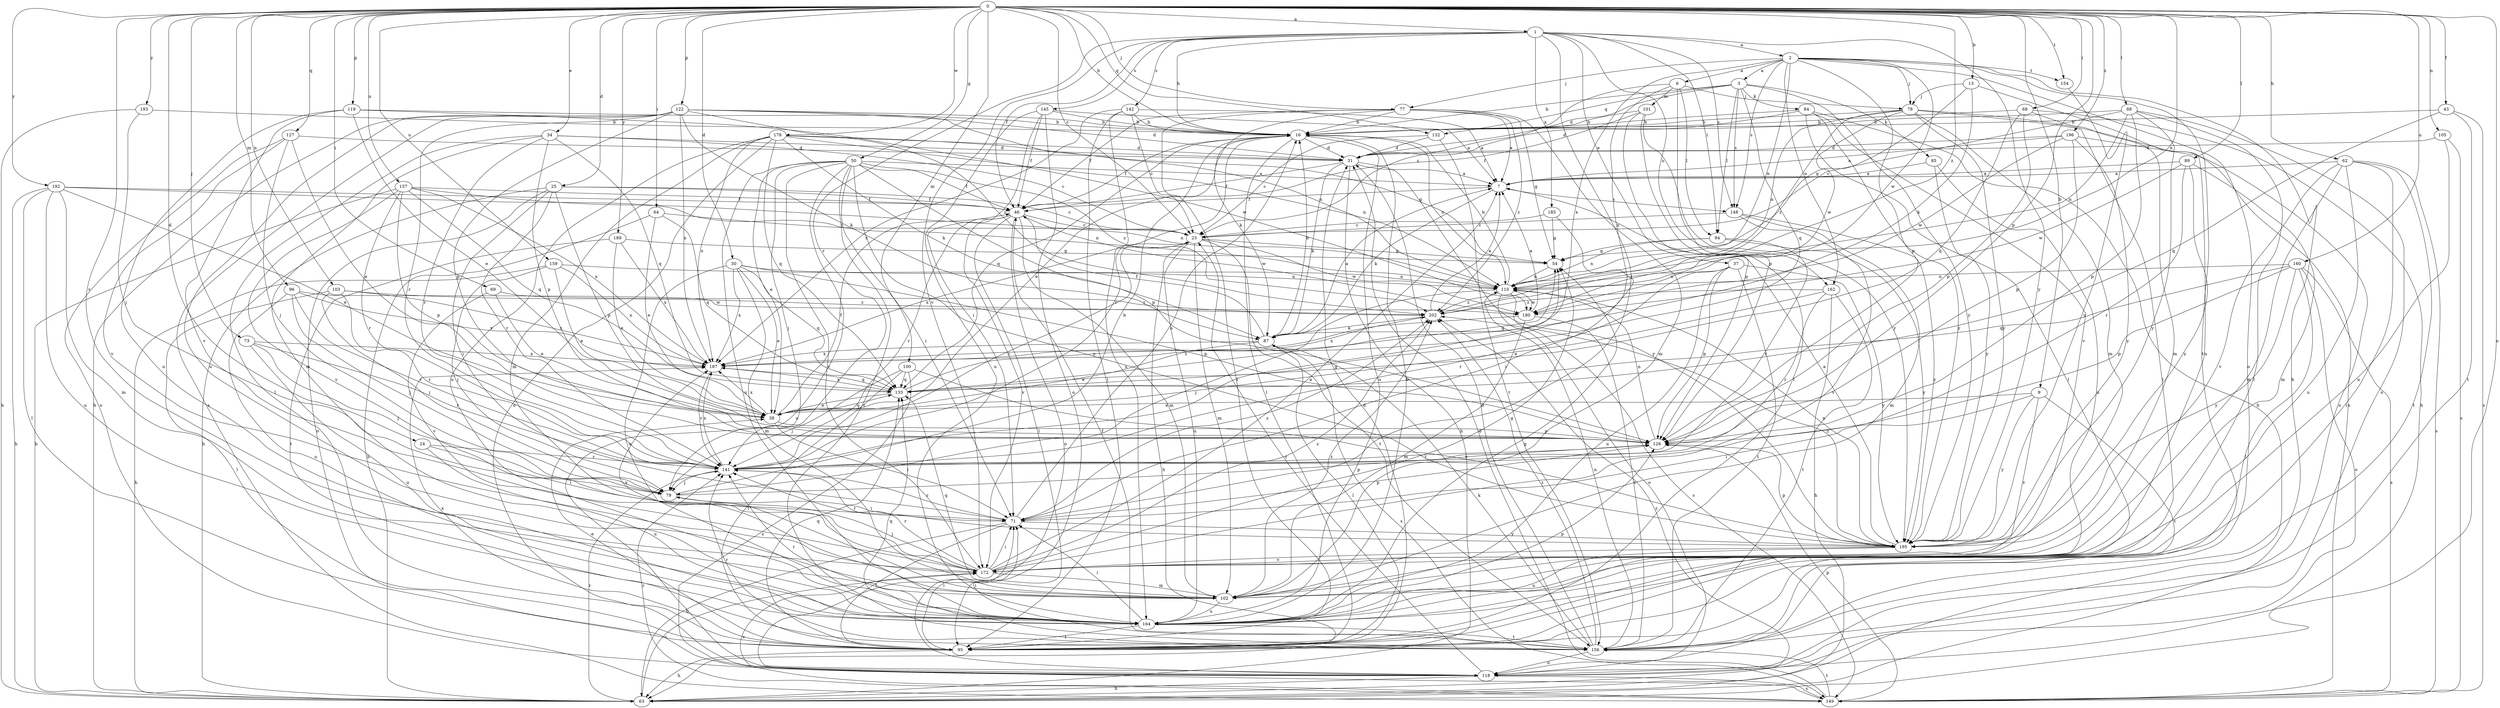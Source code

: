 strict digraph  {
0;
1;
2;
3;
6;
7;
9;
13;
16;
23;
24;
25;
30;
31;
34;
37;
38;
43;
46;
50;
54;
62;
63;
64;
68;
69;
71;
73;
77;
78;
79;
84;
85;
87;
88;
89;
94;
95;
96;
100;
101;
102;
103;
105;
110;
118;
119;
122;
126;
127;
132;
133;
141;
142;
145;
148;
149;
154;
156;
157;
159;
160;
162;
164;
172;
178;
180;
185;
187;
189;
192;
193;
195;
196;
202;
0 -> 1  [label=a];
0 -> 9  [label=b];
0 -> 13  [label=b];
0 -> 16  [label=b];
0 -> 23  [label=c];
0 -> 24  [label=d];
0 -> 25  [label=d];
0 -> 30  [label=d];
0 -> 34  [label=e];
0 -> 43  [label=f];
0 -> 50  [label=g];
0 -> 62  [label=h];
0 -> 64  [label=i];
0 -> 68  [label=i];
0 -> 69  [label=i];
0 -> 73  [label=j];
0 -> 77  [label=j];
0 -> 88  [label=l];
0 -> 89  [label=l];
0 -> 96  [label=m];
0 -> 100  [label=m];
0 -> 103  [label=n];
0 -> 105  [label=n];
0 -> 110  [label=n];
0 -> 118  [label=o];
0 -> 119  [label=p];
0 -> 122  [label=p];
0 -> 126  [label=p];
0 -> 127  [label=q];
0 -> 132  [label=q];
0 -> 154  [label=t];
0 -> 157  [label=u];
0 -> 159  [label=u];
0 -> 160  [label=u];
0 -> 172  [label=v];
0 -> 178  [label=w];
0 -> 189  [label=y];
0 -> 192  [label=y];
0 -> 193  [label=y];
0 -> 196  [label=z];
0 -> 202  [label=z];
1 -> 2  [label=a];
1 -> 16  [label=b];
1 -> 37  [label=e];
1 -> 46  [label=f];
1 -> 71  [label=i];
1 -> 94  [label=l];
1 -> 141  [label=r];
1 -> 142  [label=s];
1 -> 145  [label=s];
1 -> 148  [label=s];
1 -> 162  [label=u];
1 -> 172  [label=v];
1 -> 185  [label=x];
1 -> 195  [label=y];
2 -> 3  [label=a];
2 -> 6  [label=a];
2 -> 63  [label=h];
2 -> 77  [label=j];
2 -> 78  [label=j];
2 -> 110  [label=n];
2 -> 118  [label=o];
2 -> 126  [label=p];
2 -> 148  [label=s];
2 -> 154  [label=t];
2 -> 156  [label=t];
2 -> 162  [label=u];
2 -> 180  [label=w];
2 -> 187  [label=x];
3 -> 16  [label=b];
3 -> 31  [label=d];
3 -> 84  [label=k];
3 -> 85  [label=k];
3 -> 94  [label=l];
3 -> 132  [label=q];
3 -> 133  [label=q];
3 -> 148  [label=s];
3 -> 195  [label=y];
6 -> 23  [label=c];
6 -> 78  [label=j];
6 -> 94  [label=l];
6 -> 101  [label=m];
6 -> 126  [label=p];
6 -> 187  [label=x];
7 -> 46  [label=f];
7 -> 87  [label=k];
7 -> 148  [label=s];
9 -> 38  [label=e];
9 -> 71  [label=i];
9 -> 156  [label=t];
9 -> 172  [label=v];
9 -> 195  [label=y];
13 -> 54  [label=g];
13 -> 78  [label=j];
13 -> 87  [label=k];
13 -> 164  [label=u];
16 -> 31  [label=d];
16 -> 38  [label=e];
16 -> 46  [label=f];
16 -> 95  [label=l];
16 -> 110  [label=n];
16 -> 133  [label=q];
16 -> 141  [label=r];
16 -> 164  [label=u];
23 -> 54  [label=g];
23 -> 63  [label=h];
23 -> 102  [label=m];
23 -> 156  [label=t];
23 -> 164  [label=u];
23 -> 180  [label=w];
23 -> 187  [label=x];
24 -> 71  [label=i];
24 -> 141  [label=r];
24 -> 164  [label=u];
25 -> 23  [label=c];
25 -> 46  [label=f];
25 -> 63  [label=h];
25 -> 71  [label=i];
25 -> 118  [label=o];
25 -> 126  [label=p];
25 -> 141  [label=r];
30 -> 38  [label=e];
30 -> 102  [label=m];
30 -> 110  [label=n];
30 -> 126  [label=p];
30 -> 133  [label=q];
30 -> 164  [label=u];
30 -> 187  [label=x];
31 -> 7  [label=a];
31 -> 46  [label=f];
31 -> 63  [label=h];
31 -> 87  [label=k];
31 -> 195  [label=y];
34 -> 23  [label=c];
34 -> 31  [label=d];
34 -> 95  [label=l];
34 -> 102  [label=m];
34 -> 126  [label=p];
34 -> 133  [label=q];
34 -> 141  [label=r];
37 -> 110  [label=n];
37 -> 126  [label=p];
37 -> 141  [label=r];
37 -> 156  [label=t];
37 -> 164  [label=u];
37 -> 195  [label=y];
38 -> 46  [label=f];
38 -> 71  [label=i];
38 -> 126  [label=p];
38 -> 133  [label=q];
38 -> 187  [label=x];
43 -> 16  [label=b];
43 -> 133  [label=q];
43 -> 149  [label=s];
43 -> 156  [label=t];
46 -> 23  [label=c];
46 -> 95  [label=l];
46 -> 102  [label=m];
46 -> 118  [label=o];
46 -> 141  [label=r];
46 -> 172  [label=v];
46 -> 180  [label=w];
50 -> 7  [label=a];
50 -> 38  [label=e];
50 -> 46  [label=f];
50 -> 71  [label=i];
50 -> 79  [label=j];
50 -> 118  [label=o];
50 -> 126  [label=p];
50 -> 156  [label=t];
50 -> 164  [label=u];
50 -> 172  [label=v];
50 -> 195  [label=y];
50 -> 202  [label=z];
54 -> 110  [label=n];
62 -> 7  [label=a];
62 -> 95  [label=l];
62 -> 102  [label=m];
62 -> 149  [label=s];
62 -> 156  [label=t];
62 -> 164  [label=u];
62 -> 172  [label=v];
63 -> 141  [label=r];
63 -> 172  [label=v];
63 -> 202  [label=z];
64 -> 23  [label=c];
64 -> 38  [label=e];
64 -> 63  [label=h];
64 -> 133  [label=q];
68 -> 16  [label=b];
68 -> 63  [label=h];
68 -> 102  [label=m];
68 -> 126  [label=p];
68 -> 133  [label=q];
69 -> 38  [label=e];
69 -> 172  [label=v];
69 -> 202  [label=z];
71 -> 16  [label=b];
71 -> 63  [label=h];
71 -> 95  [label=l];
71 -> 126  [label=p];
71 -> 141  [label=r];
71 -> 195  [label=y];
71 -> 202  [label=z];
73 -> 79  [label=j];
73 -> 141  [label=r];
73 -> 164  [label=u];
73 -> 187  [label=x];
77 -> 7  [label=a];
77 -> 16  [label=b];
77 -> 46  [label=f];
77 -> 54  [label=g];
77 -> 87  [label=k];
77 -> 95  [label=l];
77 -> 102  [label=m];
77 -> 202  [label=z];
78 -> 16  [label=b];
78 -> 95  [label=l];
78 -> 102  [label=m];
78 -> 110  [label=n];
78 -> 149  [label=s];
78 -> 180  [label=w];
78 -> 195  [label=y];
78 -> 202  [label=z];
79 -> 16  [label=b];
79 -> 71  [label=i];
79 -> 126  [label=p];
84 -> 16  [label=b];
84 -> 31  [label=d];
84 -> 63  [label=h];
84 -> 95  [label=l];
84 -> 172  [label=v];
84 -> 195  [label=y];
85 -> 7  [label=a];
85 -> 164  [label=u];
85 -> 195  [label=y];
87 -> 7  [label=a];
87 -> 16  [label=b];
87 -> 38  [label=e];
87 -> 46  [label=f];
87 -> 95  [label=l];
87 -> 149  [label=s];
87 -> 187  [label=x];
88 -> 16  [label=b];
88 -> 23  [label=c];
88 -> 95  [label=l];
88 -> 110  [label=n];
88 -> 118  [label=o];
88 -> 126  [label=p];
88 -> 195  [label=y];
89 -> 7  [label=a];
89 -> 102  [label=m];
89 -> 141  [label=r];
89 -> 180  [label=w];
89 -> 195  [label=y];
94 -> 54  [label=g];
94 -> 110  [label=n];
94 -> 141  [label=r];
94 -> 195  [label=y];
95 -> 31  [label=d];
95 -> 38  [label=e];
95 -> 63  [label=h];
95 -> 71  [label=i];
95 -> 133  [label=q];
95 -> 187  [label=x];
96 -> 79  [label=j];
96 -> 141  [label=r];
96 -> 164  [label=u];
96 -> 180  [label=w];
96 -> 187  [label=x];
100 -> 79  [label=j];
100 -> 95  [label=l];
100 -> 133  [label=q];
100 -> 149  [label=s];
100 -> 195  [label=y];
101 -> 16  [label=b];
101 -> 46  [label=f];
101 -> 95  [label=l];
101 -> 126  [label=p];
101 -> 195  [label=y];
102 -> 133  [label=q];
102 -> 164  [label=u];
102 -> 187  [label=x];
102 -> 202  [label=z];
103 -> 79  [label=j];
103 -> 95  [label=l];
103 -> 141  [label=r];
103 -> 187  [label=x];
103 -> 202  [label=z];
105 -> 31  [label=d];
105 -> 149  [label=s];
105 -> 164  [label=u];
110 -> 16  [label=b];
110 -> 79  [label=j];
110 -> 118  [label=o];
110 -> 149  [label=s];
110 -> 180  [label=w];
110 -> 202  [label=z];
118 -> 23  [label=c];
118 -> 63  [label=h];
118 -> 149  [label=s];
119 -> 16  [label=b];
119 -> 38  [label=e];
119 -> 164  [label=u];
119 -> 172  [label=v];
119 -> 180  [label=w];
122 -> 16  [label=b];
122 -> 31  [label=d];
122 -> 63  [label=h];
122 -> 87  [label=k];
122 -> 110  [label=n];
122 -> 126  [label=p];
122 -> 141  [label=r];
122 -> 149  [label=s];
122 -> 164  [label=u];
122 -> 187  [label=x];
122 -> 202  [label=z];
126 -> 110  [label=n];
126 -> 141  [label=r];
127 -> 31  [label=d];
127 -> 38  [label=e];
127 -> 79  [label=j];
127 -> 118  [label=o];
127 -> 172  [label=v];
132 -> 23  [label=c];
132 -> 31  [label=d];
132 -> 156  [label=t];
133 -> 38  [label=e];
133 -> 54  [label=g];
133 -> 187  [label=x];
133 -> 202  [label=z];
141 -> 23  [label=c];
141 -> 54  [label=g];
141 -> 79  [label=j];
141 -> 187  [label=x];
142 -> 7  [label=a];
142 -> 16  [label=b];
142 -> 23  [label=c];
142 -> 95  [label=l];
142 -> 164  [label=u];
142 -> 187  [label=x];
145 -> 7  [label=a];
145 -> 16  [label=b];
145 -> 46  [label=f];
145 -> 71  [label=i];
145 -> 118  [label=o];
145 -> 164  [label=u];
148 -> 23  [label=c];
148 -> 102  [label=m];
148 -> 172  [label=v];
148 -> 195  [label=y];
149 -> 31  [label=d];
149 -> 126  [label=p];
149 -> 141  [label=r];
149 -> 156  [label=t];
149 -> 172  [label=v];
154 -> 195  [label=y];
156 -> 31  [label=d];
156 -> 46  [label=f];
156 -> 71  [label=i];
156 -> 87  [label=k];
156 -> 110  [label=n];
156 -> 118  [label=o];
156 -> 133  [label=q];
156 -> 141  [label=r];
156 -> 202  [label=z];
157 -> 46  [label=f];
157 -> 63  [label=h];
157 -> 110  [label=n];
157 -> 126  [label=p];
157 -> 133  [label=q];
157 -> 141  [label=r];
157 -> 172  [label=v];
157 -> 187  [label=x];
159 -> 38  [label=e];
159 -> 63  [label=h];
159 -> 79  [label=j];
159 -> 110  [label=n];
159 -> 187  [label=x];
160 -> 95  [label=l];
160 -> 110  [label=n];
160 -> 118  [label=o];
160 -> 126  [label=p];
160 -> 133  [label=q];
160 -> 149  [label=s];
160 -> 195  [label=y];
162 -> 38  [label=e];
162 -> 63  [label=h];
162 -> 141  [label=r];
162 -> 156  [label=t];
162 -> 202  [label=z];
164 -> 16  [label=b];
164 -> 54  [label=g];
164 -> 71  [label=i];
164 -> 95  [label=l];
164 -> 126  [label=p];
164 -> 141  [label=r];
164 -> 156  [label=t];
172 -> 7  [label=a];
172 -> 54  [label=g];
172 -> 71  [label=i];
172 -> 79  [label=j];
172 -> 102  [label=m];
172 -> 141  [label=r];
172 -> 202  [label=z];
178 -> 31  [label=d];
178 -> 54  [label=g];
178 -> 87  [label=k];
178 -> 102  [label=m];
178 -> 110  [label=n];
178 -> 118  [label=o];
178 -> 133  [label=q];
178 -> 164  [label=u];
178 -> 187  [label=x];
180 -> 7  [label=a];
180 -> 102  [label=m];
180 -> 156  [label=t];
180 -> 187  [label=x];
185 -> 23  [label=c];
185 -> 54  [label=g];
185 -> 71  [label=i];
187 -> 133  [label=q];
187 -> 141  [label=r];
189 -> 38  [label=e];
189 -> 54  [label=g];
189 -> 156  [label=t];
189 -> 187  [label=x];
192 -> 38  [label=e];
192 -> 46  [label=f];
192 -> 63  [label=h];
192 -> 95  [label=l];
192 -> 102  [label=m];
192 -> 110  [label=n];
192 -> 164  [label=u];
193 -> 16  [label=b];
193 -> 63  [label=h];
193 -> 79  [label=j];
195 -> 7  [label=a];
195 -> 110  [label=n];
195 -> 126  [label=p];
195 -> 141  [label=r];
195 -> 164  [label=u];
195 -> 172  [label=v];
195 -> 202  [label=z];
196 -> 7  [label=a];
196 -> 31  [label=d];
196 -> 118  [label=o];
196 -> 126  [label=p];
196 -> 180  [label=w];
196 -> 195  [label=y];
202 -> 7  [label=a];
202 -> 87  [label=k];
}
